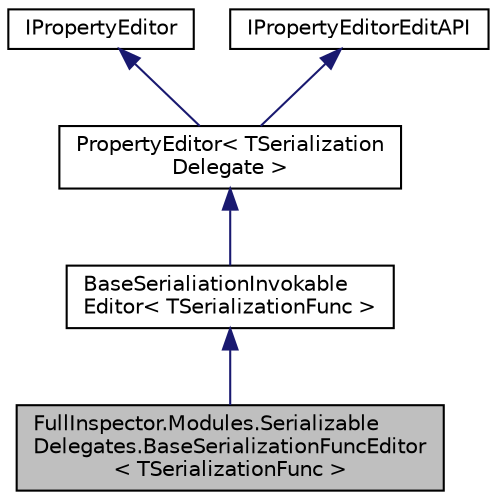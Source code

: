 digraph "FullInspector.Modules.SerializableDelegates.BaseSerializationFuncEditor&lt; TSerializationFunc &gt;"
{
  edge [fontname="Helvetica",fontsize="10",labelfontname="Helvetica",labelfontsize="10"];
  node [fontname="Helvetica",fontsize="10",shape=record];
  Node1 [label="FullInspector.Modules.Serializable\lDelegates.BaseSerializationFuncEditor\l\< TSerializationFunc \>",height=0.2,width=0.4,color="black", fillcolor="grey75", style="filled" fontcolor="black"];
  Node2 -> Node1 [dir="back",color="midnightblue",fontsize="10",style="solid",fontname="Helvetica"];
  Node2 [label="BaseSerialiationInvokable\lEditor\< TSerializationFunc \>",height=0.2,width=0.4,color="black", fillcolor="white", style="filled",URL="$class_full_inspector_1_1_modules_1_1_serializable_delegates_1_1_base_serialiation_invokable_editb786580474badf0c11c2f884c6873995.html"];
  Node3 -> Node2 [dir="back",color="midnightblue",fontsize="10",style="solid",fontname="Helvetica"];
  Node3 [label="PropertyEditor\< TSerialization\lDelegate \>",height=0.2,width=0.4,color="black", fillcolor="white", style="filled",URL="$class_full_inspector_1_1_property_editor_3_01_t_element_01_4.html",tooltip="A property editor is the core editing abstraction used within FI. This allows for overriding of the d..."];
  Node4 -> Node3 [dir="back",color="midnightblue",fontsize="10",style="solid",fontname="Helvetica"];
  Node4 [label="IPropertyEditor",height=0.2,width=0.4,color="black", fillcolor="white", style="filled",URL="$interface_full_inspector_1_1_i_property_editor.html",tooltip="Marks an object as a property editor. "];
  Node5 -> Node3 [dir="back",color="midnightblue",fontsize="10",style="solid",fontname="Helvetica"];
  Node5 [label="IPropertyEditorEditAPI",height=0.2,width=0.4,color="black", fillcolor="white", style="filled",URL="$interface_full_inspector_1_1_i_property_editor_edit_a_p_i.html",tooltip="This is the core editing API that property editors use. We split the editing API and the IPropertyEdi..."];
}
